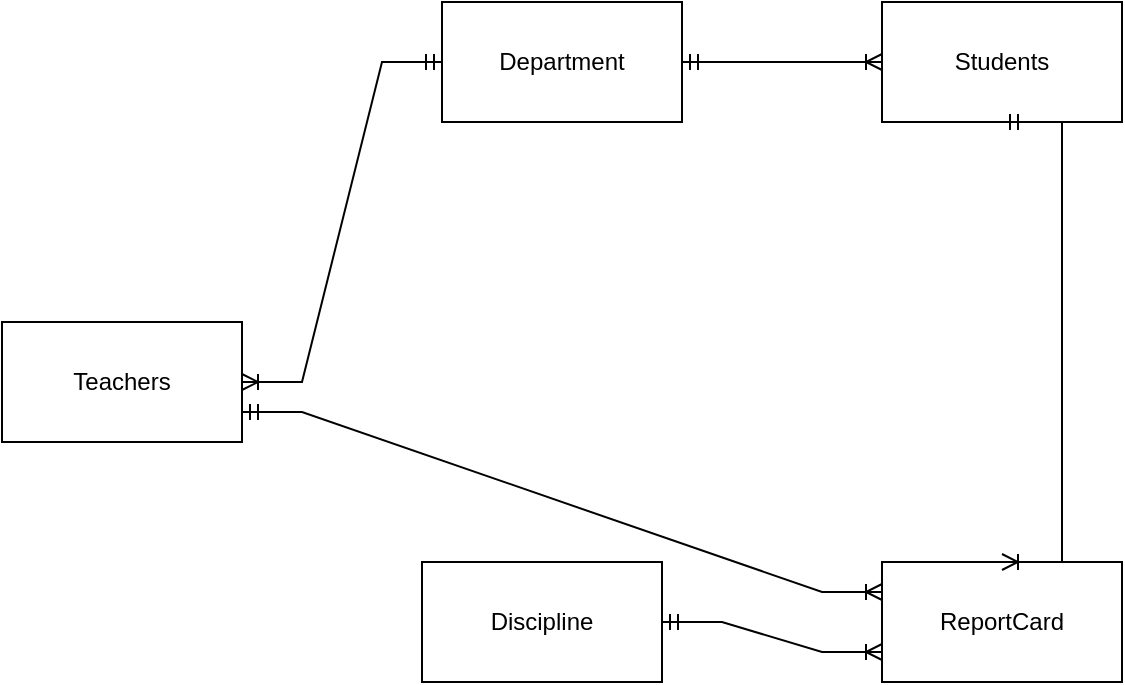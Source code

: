 <mxfile version="20.6.0" type="device"><diagram id="0W5rNAjSbIpk6oW-lLGt" name="Страница 1"><mxGraphModel dx="1024" dy="537" grid="1" gridSize="10" guides="1" tooltips="1" connect="1" arrows="1" fold="1" page="1" pageScale="1" pageWidth="1169" pageHeight="1654" math="0" shadow="0"><root><mxCell id="0"/><mxCell id="1" parent="0"/><mxCell id="Prc88dGDtOWCHexUfd86-1" value="Teachers" style="rounded=0;whiteSpace=wrap;html=1;" parent="1" vertex="1"><mxGeometry x="210" y="270" width="120" height="60" as="geometry"/></mxCell><mxCell id="Prc88dGDtOWCHexUfd86-2" value="Department" style="rounded=0;whiteSpace=wrap;html=1;" parent="1" vertex="1"><mxGeometry x="430" y="110" width="120" height="60" as="geometry"/></mxCell><mxCell id="Prc88dGDtOWCHexUfd86-3" value="Students" style="rounded=0;whiteSpace=wrap;html=1;" parent="1" vertex="1"><mxGeometry x="650" y="110" width="120" height="60" as="geometry"/></mxCell><mxCell id="Prc88dGDtOWCHexUfd86-4" value="ReportCard" style="rounded=0;whiteSpace=wrap;html=1;" parent="1" vertex="1"><mxGeometry x="650" y="390" width="120" height="60" as="geometry"/></mxCell><mxCell id="Prc88dGDtOWCHexUfd86-5" value="Discipline" style="rounded=0;whiteSpace=wrap;html=1;" parent="1" vertex="1"><mxGeometry x="420" y="390" width="120" height="60" as="geometry"/></mxCell><mxCell id="Prc88dGDtOWCHexUfd86-7" value="" style="edgeStyle=entityRelationEdgeStyle;fontSize=12;html=1;endArrow=ERoneToMany;startArrow=ERmandOne;rounded=0;exitX=0.5;exitY=1;exitDx=0;exitDy=0;entryX=0.5;entryY=0;entryDx=0;entryDy=0;" parent="1" source="Prc88dGDtOWCHexUfd86-3" target="Prc88dGDtOWCHexUfd86-4" edge="1"><mxGeometry width="100" height="100" relative="1" as="geometry"><mxPoint x="710" y="200" as="sourcePoint"/><mxPoint x="710" y="350" as="targetPoint"/></mxGeometry></mxCell><mxCell id="Prc88dGDtOWCHexUfd86-8" value="" style="edgeStyle=entityRelationEdgeStyle;fontSize=12;html=1;endArrow=ERoneToMany;startArrow=ERmandOne;rounded=0;entryX=0;entryY=0.25;entryDx=0;entryDy=0;exitX=1;exitY=0.75;exitDx=0;exitDy=0;" parent="1" source="Prc88dGDtOWCHexUfd86-1" target="Prc88dGDtOWCHexUfd86-4" edge="1"><mxGeometry width="100" height="100" relative="1" as="geometry"><mxPoint x="390" y="150" as="sourcePoint"/><mxPoint x="570" y="290" as="targetPoint"/></mxGeometry></mxCell><mxCell id="Prc88dGDtOWCHexUfd86-9" value="" style="edgeStyle=entityRelationEdgeStyle;fontSize=12;html=1;endArrow=ERoneToMany;startArrow=ERmandOne;rounded=0;exitX=1;exitY=0.5;exitDx=0;exitDy=0;entryX=0;entryY=0.75;entryDx=0;entryDy=0;" parent="1" source="Prc88dGDtOWCHexUfd86-5" target="Prc88dGDtOWCHexUfd86-4" edge="1"><mxGeometry width="100" height="100" relative="1" as="geometry"><mxPoint x="570" y="360" as="sourcePoint"/><mxPoint x="680" y="350" as="targetPoint"/></mxGeometry></mxCell><mxCell id="Prc88dGDtOWCHexUfd86-10" value="" style="edgeStyle=entityRelationEdgeStyle;fontSize=12;html=1;endArrow=ERoneToMany;startArrow=ERmandOne;rounded=0;entryX=1;entryY=0.5;entryDx=0;entryDy=0;exitX=0;exitY=0.5;exitDx=0;exitDy=0;" parent="1" source="Prc88dGDtOWCHexUfd86-2" target="Prc88dGDtOWCHexUfd86-1" edge="1"><mxGeometry width="100" height="100" relative="1" as="geometry"><mxPoint x="410" y="170" as="sourcePoint"/><mxPoint x="350" y="90" as="targetPoint"/></mxGeometry></mxCell><mxCell id="Prc88dGDtOWCHexUfd86-11" value="" style="edgeStyle=entityRelationEdgeStyle;fontSize=12;html=1;endArrow=ERoneToMany;startArrow=ERmandOne;rounded=0;entryX=0;entryY=0.5;entryDx=0;entryDy=0;exitX=1;exitY=0.5;exitDx=0;exitDy=0;" parent="1" source="Prc88dGDtOWCHexUfd86-2" target="Prc88dGDtOWCHexUfd86-3" edge="1"><mxGeometry width="100" height="100" relative="1" as="geometry"><mxPoint x="420" y="180" as="sourcePoint"/><mxPoint x="360" y="100" as="targetPoint"/></mxGeometry></mxCell></root></mxGraphModel></diagram></mxfile>